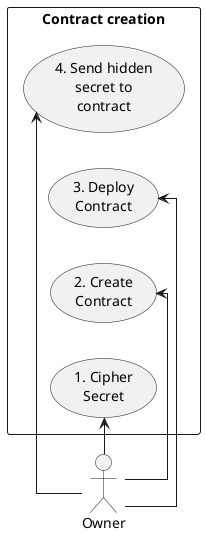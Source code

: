 @startuml
skinparam linetype ortho
left to right direction

actor Owner as O

rectangle "Contract creation"{
    O -> (4. Send hidden\nsecret to\ncontract)
    (2. Create\nContract) <-[norank]- O
    O -[norank]-> (1. Cipher\nSecret)
    O -> (3. Deploy\nContract)
}

'---------------------------------------------
newpage

skinparam linetype ortho
left to right direction

actor "Collector" as C

rectangle "Collector's interaction with the contract" as interaction{
    C -> (2. Get TokenURI)
    C -> (1. Mint Token)
}

C -[hidden]left-> interaction

note right of (2. Get TokenURI)
    The collector can get the 
    secret only if that token 
    has been minted.
    The token's metadata are 
    keept secret until the owner 
    reveal it.
end note

'---------------------------------------------
newpage

skinparam linetype ortho
left to right direction
actor Owner as O
actor "Collector" as C

rectangle "Reveal"{
    (2. Get\nRevealed Secret) <-up- C
    O -down-> (1. Reveal Secret)
}

@enduml